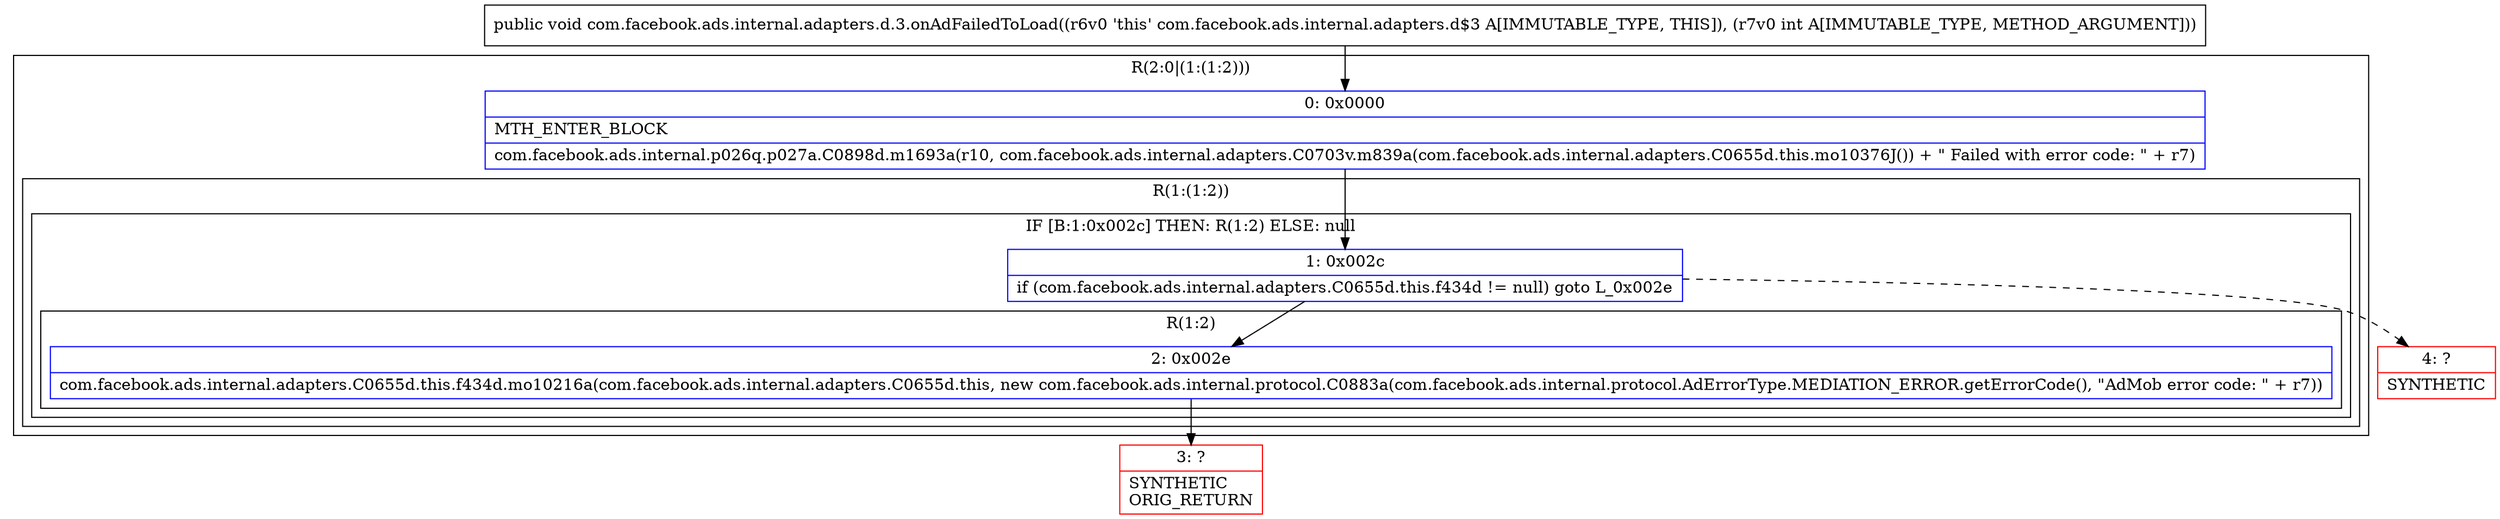 digraph "CFG forcom.facebook.ads.internal.adapters.d.3.onAdFailedToLoad(I)V" {
subgraph cluster_Region_985427102 {
label = "R(2:0|(1:(1:2)))";
node [shape=record,color=blue];
Node_0 [shape=record,label="{0\:\ 0x0000|MTH_ENTER_BLOCK\l|com.facebook.ads.internal.p026q.p027a.C0898d.m1693a(r10, com.facebook.ads.internal.adapters.C0703v.m839a(com.facebook.ads.internal.adapters.C0655d.this.mo10376J()) + \" Failed with error code: \" + r7)\l}"];
subgraph cluster_Region_1752927127 {
label = "R(1:(1:2))";
node [shape=record,color=blue];
subgraph cluster_IfRegion_1938099631 {
label = "IF [B:1:0x002c] THEN: R(1:2) ELSE: null";
node [shape=record,color=blue];
Node_1 [shape=record,label="{1\:\ 0x002c|if (com.facebook.ads.internal.adapters.C0655d.this.f434d != null) goto L_0x002e\l}"];
subgraph cluster_Region_307254189 {
label = "R(1:2)";
node [shape=record,color=blue];
Node_2 [shape=record,label="{2\:\ 0x002e|com.facebook.ads.internal.adapters.C0655d.this.f434d.mo10216a(com.facebook.ads.internal.adapters.C0655d.this, new com.facebook.ads.internal.protocol.C0883a(com.facebook.ads.internal.protocol.AdErrorType.MEDIATION_ERROR.getErrorCode(), \"AdMob error code: \" + r7))\l}"];
}
}
}
}
Node_3 [shape=record,color=red,label="{3\:\ ?|SYNTHETIC\lORIG_RETURN\l}"];
Node_4 [shape=record,color=red,label="{4\:\ ?|SYNTHETIC\l}"];
MethodNode[shape=record,label="{public void com.facebook.ads.internal.adapters.d.3.onAdFailedToLoad((r6v0 'this' com.facebook.ads.internal.adapters.d$3 A[IMMUTABLE_TYPE, THIS]), (r7v0 int A[IMMUTABLE_TYPE, METHOD_ARGUMENT])) }"];
MethodNode -> Node_0;
Node_0 -> Node_1;
Node_1 -> Node_2;
Node_1 -> Node_4[style=dashed];
Node_2 -> Node_3;
}

